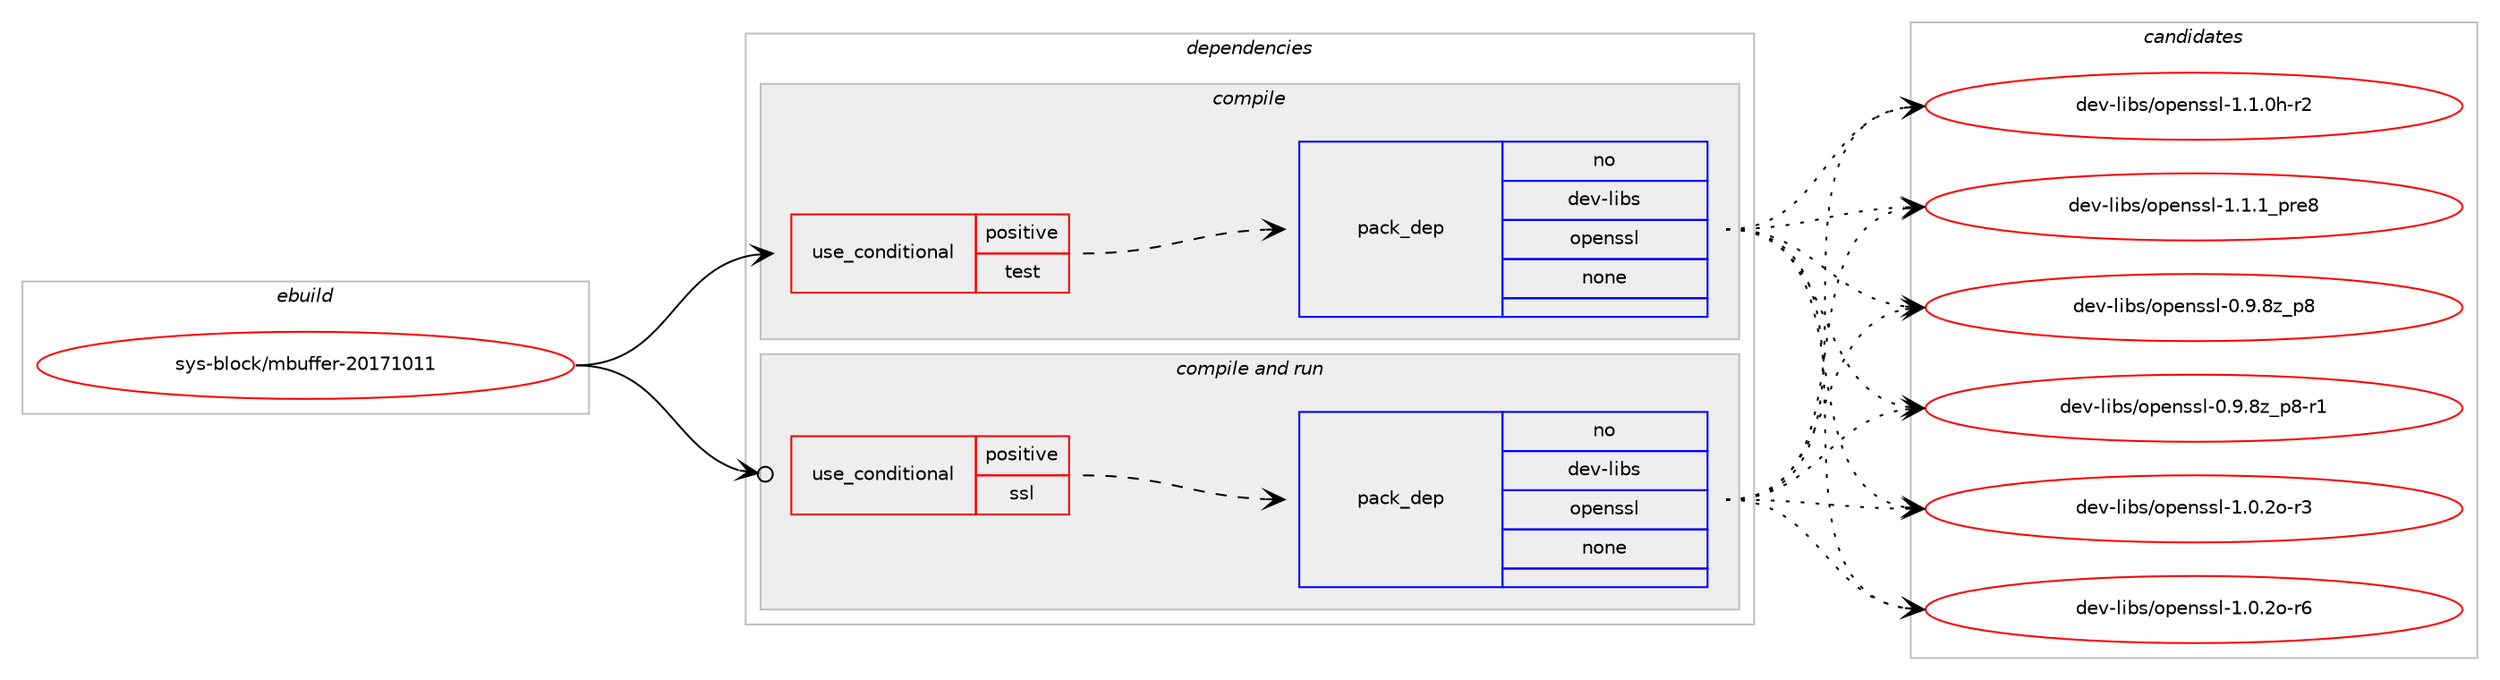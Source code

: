 digraph prolog {

# *************
# Graph options
# *************

newrank=true;
concentrate=true;
compound=true;
graph [rankdir=LR,fontname=Helvetica,fontsize=10,ranksep=1.5];#, ranksep=2.5, nodesep=0.2];
edge  [arrowhead=vee];
node  [fontname=Helvetica,fontsize=10];

# **********
# The ebuild
# **********

subgraph cluster_leftcol {
color=gray;
rank=same;
label=<<i>ebuild</i>>;
id [label="sys-block/mbuffer-20171011", color=red, width=4, href="../sys-block/mbuffer-20171011.svg"];
}

# ****************
# The dependencies
# ****************

subgraph cluster_midcol {
color=gray;
label=<<i>dependencies</i>>;
subgraph cluster_compile {
fillcolor="#eeeeee";
style=filled;
label=<<i>compile</i>>;
subgraph cond384 {
dependency2568 [label=<<TABLE BORDER="0" CELLBORDER="1" CELLSPACING="0" CELLPADDING="4"><TR><TD ROWSPAN="3" CELLPADDING="10">use_conditional</TD></TR><TR><TD>positive</TD></TR><TR><TD>test</TD></TR></TABLE>>, shape=none, color=red];
subgraph pack2161 {
dependency2569 [label=<<TABLE BORDER="0" CELLBORDER="1" CELLSPACING="0" CELLPADDING="4" WIDTH="220"><TR><TD ROWSPAN="6" CELLPADDING="30">pack_dep</TD></TR><TR><TD WIDTH="110">no</TD></TR><TR><TD>dev-libs</TD></TR><TR><TD>openssl</TD></TR><TR><TD>none</TD></TR><TR><TD></TD></TR></TABLE>>, shape=none, color=blue];
}
dependency2568:e -> dependency2569:w [weight=20,style="dashed",arrowhead="vee"];
}
id:e -> dependency2568:w [weight=20,style="solid",arrowhead="vee"];
}
subgraph cluster_compileandrun {
fillcolor="#eeeeee";
style=filled;
label=<<i>compile and run</i>>;
subgraph cond385 {
dependency2570 [label=<<TABLE BORDER="0" CELLBORDER="1" CELLSPACING="0" CELLPADDING="4"><TR><TD ROWSPAN="3" CELLPADDING="10">use_conditional</TD></TR><TR><TD>positive</TD></TR><TR><TD>ssl</TD></TR></TABLE>>, shape=none, color=red];
subgraph pack2162 {
dependency2571 [label=<<TABLE BORDER="0" CELLBORDER="1" CELLSPACING="0" CELLPADDING="4" WIDTH="220"><TR><TD ROWSPAN="6" CELLPADDING="30">pack_dep</TD></TR><TR><TD WIDTH="110">no</TD></TR><TR><TD>dev-libs</TD></TR><TR><TD>openssl</TD></TR><TR><TD>none</TD></TR><TR><TD></TD></TR></TABLE>>, shape=none, color=blue];
}
dependency2570:e -> dependency2571:w [weight=20,style="dashed",arrowhead="vee"];
}
id:e -> dependency2570:w [weight=20,style="solid",arrowhead="odotvee"];
}
subgraph cluster_run {
fillcolor="#eeeeee";
style=filled;
label=<<i>run</i>>;
}
}

# **************
# The candidates
# **************

subgraph cluster_choices {
rank=same;
color=gray;
label=<<i>candidates</i>>;

subgraph choice2161 {
color=black;
nodesep=1;
choice1001011184510810598115471111121011101151151084548465746561229511256 [label="dev-libs/openssl-0.9.8z_p8", color=red, width=4,href="../dev-libs/openssl-0.9.8z_p8.svg"];
choice10010111845108105981154711111210111011511510845484657465612295112564511449 [label="dev-libs/openssl-0.9.8z_p8-r1", color=red, width=4,href="../dev-libs/openssl-0.9.8z_p8-r1.svg"];
choice1001011184510810598115471111121011101151151084549464846501114511451 [label="dev-libs/openssl-1.0.2o-r3", color=red, width=4,href="../dev-libs/openssl-1.0.2o-r3.svg"];
choice1001011184510810598115471111121011101151151084549464846501114511454 [label="dev-libs/openssl-1.0.2o-r6", color=red, width=4,href="../dev-libs/openssl-1.0.2o-r6.svg"];
choice1001011184510810598115471111121011101151151084549464946481044511450 [label="dev-libs/openssl-1.1.0h-r2", color=red, width=4,href="../dev-libs/openssl-1.1.0h-r2.svg"];
choice1001011184510810598115471111121011101151151084549464946499511211410156 [label="dev-libs/openssl-1.1.1_pre8", color=red, width=4,href="../dev-libs/openssl-1.1.1_pre8.svg"];
dependency2569:e -> choice1001011184510810598115471111121011101151151084548465746561229511256:w [style=dotted,weight="100"];
dependency2569:e -> choice10010111845108105981154711111210111011511510845484657465612295112564511449:w [style=dotted,weight="100"];
dependency2569:e -> choice1001011184510810598115471111121011101151151084549464846501114511451:w [style=dotted,weight="100"];
dependency2569:e -> choice1001011184510810598115471111121011101151151084549464846501114511454:w [style=dotted,weight="100"];
dependency2569:e -> choice1001011184510810598115471111121011101151151084549464946481044511450:w [style=dotted,weight="100"];
dependency2569:e -> choice1001011184510810598115471111121011101151151084549464946499511211410156:w [style=dotted,weight="100"];
}
subgraph choice2162 {
color=black;
nodesep=1;
choice1001011184510810598115471111121011101151151084548465746561229511256 [label="dev-libs/openssl-0.9.8z_p8", color=red, width=4,href="../dev-libs/openssl-0.9.8z_p8.svg"];
choice10010111845108105981154711111210111011511510845484657465612295112564511449 [label="dev-libs/openssl-0.9.8z_p8-r1", color=red, width=4,href="../dev-libs/openssl-0.9.8z_p8-r1.svg"];
choice1001011184510810598115471111121011101151151084549464846501114511451 [label="dev-libs/openssl-1.0.2o-r3", color=red, width=4,href="../dev-libs/openssl-1.0.2o-r3.svg"];
choice1001011184510810598115471111121011101151151084549464846501114511454 [label="dev-libs/openssl-1.0.2o-r6", color=red, width=4,href="../dev-libs/openssl-1.0.2o-r6.svg"];
choice1001011184510810598115471111121011101151151084549464946481044511450 [label="dev-libs/openssl-1.1.0h-r2", color=red, width=4,href="../dev-libs/openssl-1.1.0h-r2.svg"];
choice1001011184510810598115471111121011101151151084549464946499511211410156 [label="dev-libs/openssl-1.1.1_pre8", color=red, width=4,href="../dev-libs/openssl-1.1.1_pre8.svg"];
dependency2571:e -> choice1001011184510810598115471111121011101151151084548465746561229511256:w [style=dotted,weight="100"];
dependency2571:e -> choice10010111845108105981154711111210111011511510845484657465612295112564511449:w [style=dotted,weight="100"];
dependency2571:e -> choice1001011184510810598115471111121011101151151084549464846501114511451:w [style=dotted,weight="100"];
dependency2571:e -> choice1001011184510810598115471111121011101151151084549464846501114511454:w [style=dotted,weight="100"];
dependency2571:e -> choice1001011184510810598115471111121011101151151084549464946481044511450:w [style=dotted,weight="100"];
dependency2571:e -> choice1001011184510810598115471111121011101151151084549464946499511211410156:w [style=dotted,weight="100"];
}
}

}
